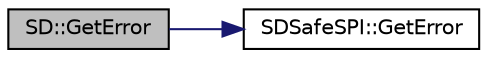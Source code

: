 digraph "SD::GetError"
{
  edge [fontname="Helvetica",fontsize="10",labelfontname="Helvetica",labelfontsize="10"];
  node [fontname="Helvetica",fontsize="10",shape=record];
  rankdir="LR";
  Node1 [label="SD::GetError",height=0.2,width=0.4,color="black", fillcolor="grey75", style="filled" fontcolor="black"];
  Node1 -> Node2 [color="midnightblue",fontsize="10",style="solid",fontname="Helvetica"];
  Node2 [label="SDSafeSPI::GetError",height=0.2,width=0.4,color="black", fillcolor="white", style="filled",URL="$classSDSafeSPI.html#a9e1ffae3b9b42e54b50ebab0f37429dd"];
}
